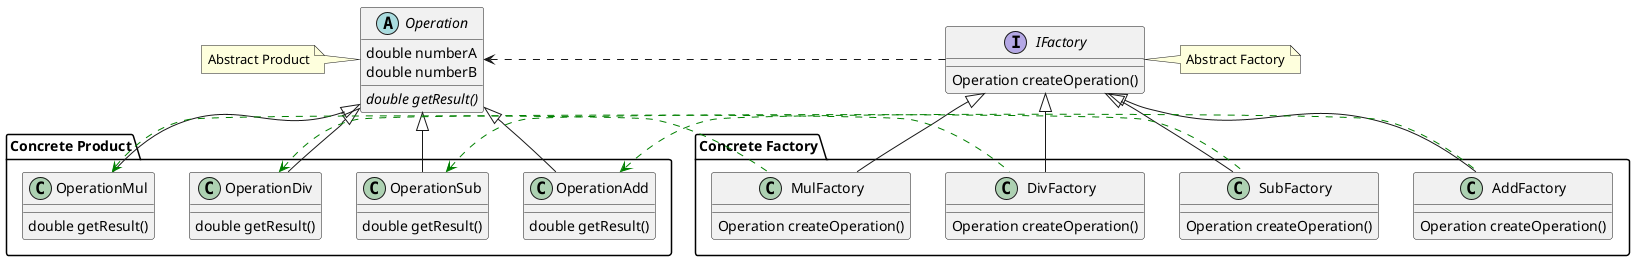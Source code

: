 @startuml
'https://plantuml.com/class-diagram

abstract Operation {
    double numberA
    double numberB
    {abstract} double getResult()
}
note left: Abstract Product

package "Concrete Product"{
class OperationAdd {
    double getResult()
}
class OperationSub {
    double getResult()
}
class OperationMul {
    double getResult()
}
class OperationDiv {
    double getResult()
}
}

interface IFactory {
    Operation createOperation()
}
note right: Abstract Factory

package "Concrete Factory"{
class AddFactory{
    Operation createOperation()
}
class SubFactory{
    Operation createOperation()
}
class DivFactory{
    Operation createOperation()
}
class MulFactory{
    Operation createOperation()
}
}

IFactory <|-- AddFactory
IFactory <|-- SubFactory
IFactory <|-- DivFactory
IFactory <|-- MulFactory

Operation <|-- OperationAdd
Operation <|-- OperationSub
Operation <|-- OperationMul
Operation <|-- OperationDiv
Operation <. IFactory

OperationAdd <.[#green] AddFactory
OperationSub <.[#green] SubFactory
OperationDiv <.[#green] DivFactory
OperationMul <.[#green] MulFactory

@enduml
